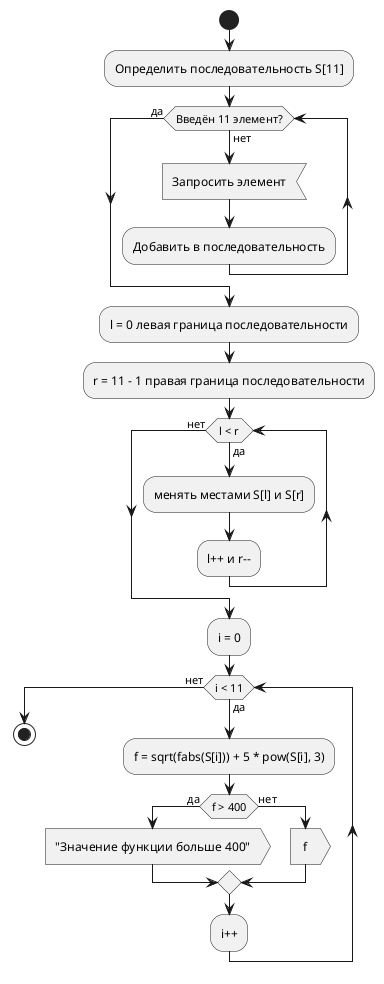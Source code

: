 @startuml TPC

start
:Определить последовательность S[11];
while (Введён 11 элемент?) is (нет)
    :Запросить элемент<
    :Добавить в последовательность;
endwhile (да)
:l = 0 левая граница последовательности;
:r = 11 - 1 правая граница последовательности;
while (l < r) is (да)
    :менять местами S[l] и S[r];
    :l++ и r--;
endwhile (нет)
:i = 0;
while (i < 11) is (да)
    :f = sqrt(fabs(S[i])) + 5 * pow(S[i], 3);
    if (f > 400) then (да)
        :"Значение функции больше 400">
    else (нет)
        : f >
    endif
:i++;
endwhile(нет)
stop

@enduml

